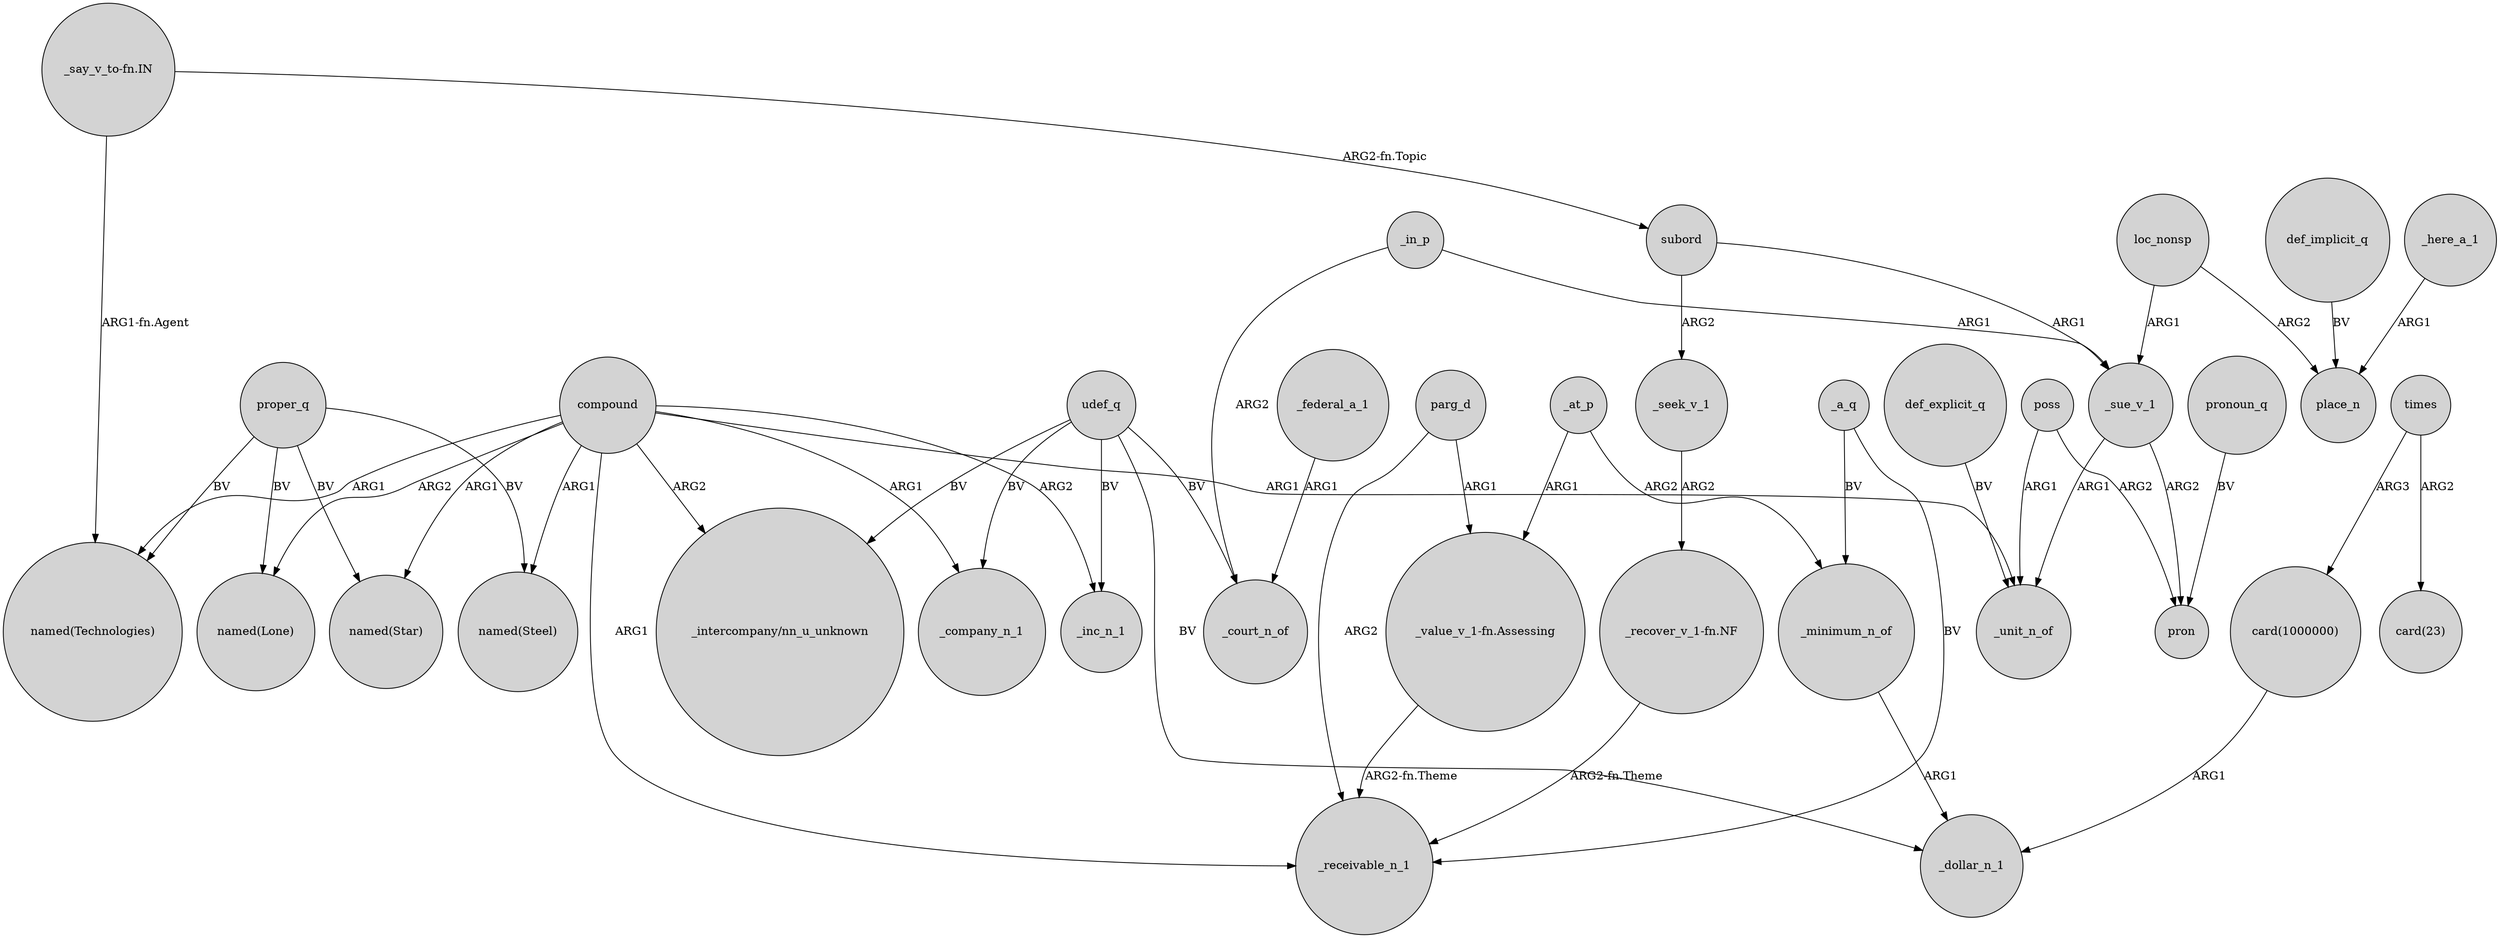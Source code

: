 digraph {
	node [shape=circle style=filled]
	compound -> "named(Lone)" [label=ARG2]
	"card(1000000)" -> _dollar_n_1 [label=ARG1]
	"_recover_v_1-fn.NF" -> _receivable_n_1 [label="ARG2-fn.Theme"]
	times -> "card(23)" [label=ARG2]
	_sue_v_1 -> _unit_n_of [label=ARG1]
	udef_q -> _inc_n_1 [label=BV]
	_here_a_1 -> place_n [label=ARG1]
	poss -> pron [label=ARG2]
	compound -> "named(Technologies)" [label=ARG1]
	compound -> "named(Steel)" [label=ARG1]
	def_explicit_q -> _unit_n_of [label=BV]
	compound -> _unit_n_of [label=ARG1]
	proper_q -> "named(Lone)" [label=BV]
	udef_q -> _court_n_of [label=BV]
	subord -> _seek_v_1 [label=ARG2]
	proper_q -> "named(Star)" [label=BV]
	_a_q -> _minimum_n_of [label=BV]
	compound -> _company_n_1 [label=ARG1]
	def_implicit_q -> place_n [label=BV]
	_seek_v_1 -> "_recover_v_1-fn.NF" [label=ARG2]
	_at_p -> "_value_v_1-fn.Assessing" [label=ARG1]
	parg_d -> _receivable_n_1 [label=ARG2]
	udef_q -> "_intercompany/nn_u_unknown" [label=BV]
	pronoun_q -> pron [label=BV]
	"_say_v_to-fn.IN" -> "named(Technologies)" [label="ARG1-fn.Agent"]
	loc_nonsp -> _sue_v_1 [label=ARG1]
	_in_p -> _court_n_of [label=ARG2]
	poss -> _unit_n_of [label=ARG1]
	compound -> "_intercompany/nn_u_unknown" [label=ARG2]
	times -> "card(1000000)" [label=ARG3]
	proper_q -> "named(Technologies)" [label=BV]
	_minimum_n_of -> _dollar_n_1 [label=ARG1]
	subord -> _sue_v_1 [label=ARG1]
	_at_p -> _minimum_n_of [label=ARG2]
	compound -> "named(Star)" [label=ARG1]
	"_say_v_to-fn.IN" -> subord [label="ARG2-fn.Topic"]
	_a_q -> _receivable_n_1 [label=BV]
	proper_q -> "named(Steel)" [label=BV]
	_in_p -> _sue_v_1 [label=ARG1]
	"_value_v_1-fn.Assessing" -> _receivable_n_1 [label="ARG2-fn.Theme"]
	loc_nonsp -> place_n [label=ARG2]
	_federal_a_1 -> _court_n_of [label=ARG1]
	parg_d -> "_value_v_1-fn.Assessing" [label=ARG1]
	compound -> _receivable_n_1 [label=ARG1]
	compound -> _inc_n_1 [label=ARG2]
	udef_q -> _company_n_1 [label=BV]
	udef_q -> _dollar_n_1 [label=BV]
	_sue_v_1 -> pron [label=ARG2]
}

